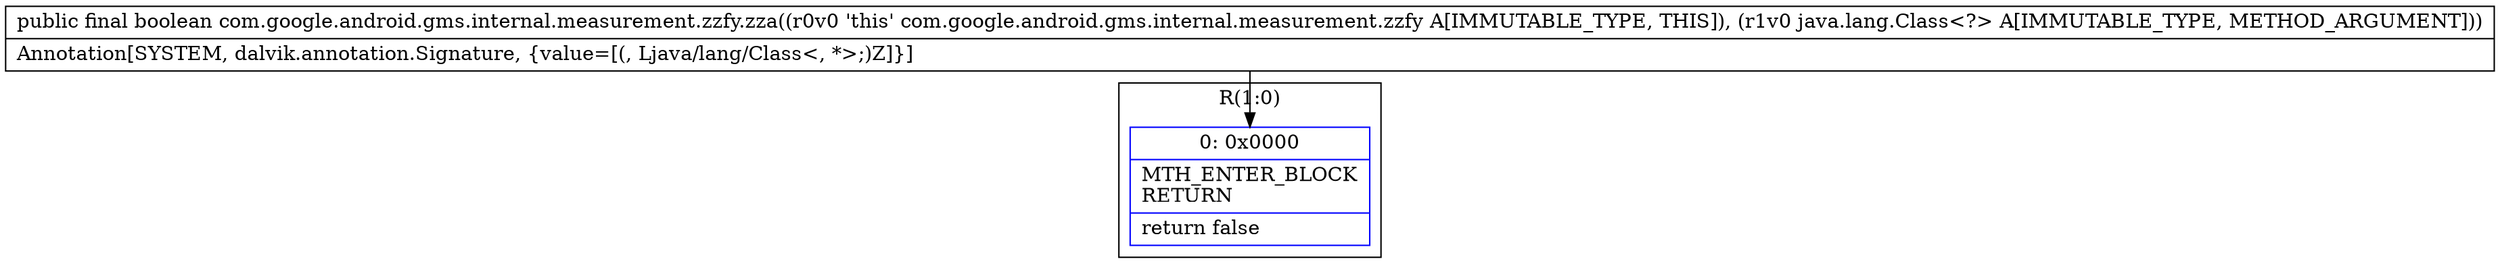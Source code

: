 digraph "CFG forcom.google.android.gms.internal.measurement.zzfy.zza(Ljava\/lang\/Class;)Z" {
subgraph cluster_Region_107017528 {
label = "R(1:0)";
node [shape=record,color=blue];
Node_0 [shape=record,label="{0\:\ 0x0000|MTH_ENTER_BLOCK\lRETURN\l|return false\l}"];
}
MethodNode[shape=record,label="{public final boolean com.google.android.gms.internal.measurement.zzfy.zza((r0v0 'this' com.google.android.gms.internal.measurement.zzfy A[IMMUTABLE_TYPE, THIS]), (r1v0 java.lang.Class\<?\> A[IMMUTABLE_TYPE, METHOD_ARGUMENT]))  | Annotation[SYSTEM, dalvik.annotation.Signature, \{value=[(, Ljava\/lang\/Class\<, *\>;)Z]\}]\l}"];
MethodNode -> Node_0;
}

